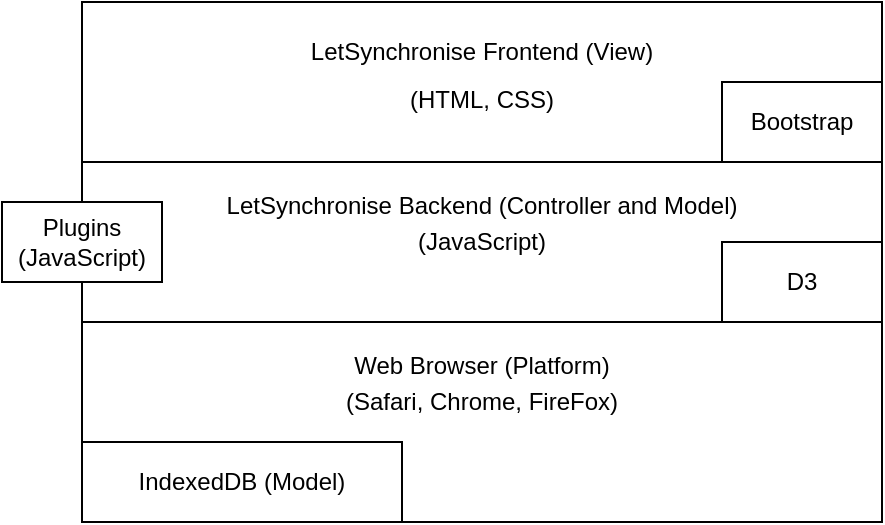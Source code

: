 <mxfile version="21.6.1" type="device" pages="2">
  <diagram id="RvMSct7JwCZ8kxnTdKlj" name="Architecture">
    <mxGraphModel dx="783" dy="550" grid="1" gridSize="10" guides="1" tooltips="1" connect="1" arrows="1" fold="1" page="1" pageScale="1" pageWidth="827" pageHeight="583" math="0" shadow="0">
      <root>
        <mxCell id="AKiRWNQXbBsvhzvE4qeL-0" />
        <mxCell id="AKiRWNQXbBsvhzvE4qeL-1" parent="AKiRWNQXbBsvhzvE4qeL-0" />
        <mxCell id="tF2IUUMAM0JyF27Q4u0H-3" value="&lt;p style=&quot;line-height: 50%;&quot;&gt;LetSynchronise Backend (Controller and Model)&lt;/p&gt;&lt;p style=&quot;line-height: 50%;&quot;&gt;(JavaScript)&lt;/p&gt;" style="rounded=0;whiteSpace=wrap;html=1;verticalAlign=top;" parent="AKiRWNQXbBsvhzvE4qeL-1" vertex="1">
          <mxGeometry x="160" y="160" width="400" height="80" as="geometry" />
        </mxCell>
        <mxCell id="tF2IUUMAM0JyF27Q4u0H-4" value="&lt;p style=&quot;line-height: 100%;&quot;&gt;LetSynchronise Frontend (View)&lt;/p&gt;&lt;p style=&quot;line-height: 100%;&quot;&gt;(HTML, CSS)&lt;/p&gt;" style="rounded=0;whiteSpace=wrap;html=1;verticalAlign=top;" parent="AKiRWNQXbBsvhzvE4qeL-1" vertex="1">
          <mxGeometry x="160" y="80" width="400" height="80" as="geometry" />
        </mxCell>
        <mxCell id="tF2IUUMAM0JyF27Q4u0H-5" value="Bootstrap" style="rounded=0;whiteSpace=wrap;html=1;" parent="AKiRWNQXbBsvhzvE4qeL-1" vertex="1">
          <mxGeometry x="480" y="120" width="80" height="40" as="geometry" />
        </mxCell>
        <mxCell id="tF2IUUMAM0JyF27Q4u0H-6" value="&lt;p style=&quot;line-height: 50%;&quot;&gt;Web Browser (Platform)&lt;/p&gt;&lt;p style=&quot;line-height: 50%;&quot;&gt;(Safari, Chrome, FireFox)&lt;/p&gt;" style="rounded=0;whiteSpace=wrap;html=1;verticalAlign=top;" parent="AKiRWNQXbBsvhzvE4qeL-1" vertex="1">
          <mxGeometry x="160" y="240" width="400" height="100" as="geometry" />
        </mxCell>
        <mxCell id="tF2IUUMAM0JyF27Q4u0H-1" value="D3" style="rounded=0;whiteSpace=wrap;html=1;" parent="AKiRWNQXbBsvhzvE4qeL-1" vertex="1">
          <mxGeometry x="480" y="200" width="80" height="40" as="geometry" />
        </mxCell>
        <mxCell id="zif1QmTYFTcfGSsVF77L-0" value="IndexedDB (Model)" style="rounded=0;whiteSpace=wrap;html=1;" parent="AKiRWNQXbBsvhzvE4qeL-1" vertex="1">
          <mxGeometry x="160" y="300" width="160" height="40" as="geometry" />
        </mxCell>
        <mxCell id="iIhAKDA_kfdrQdlBjJFQ-1" value="Plugins&lt;br&gt;(JavaScript)" style="rounded=0;whiteSpace=wrap;html=1;" parent="AKiRWNQXbBsvhzvE4qeL-1" vertex="1">
          <mxGeometry x="120" y="180" width="80" height="40" as="geometry" />
        </mxCell>
      </root>
    </mxGraphModel>
  </diagram>
  <diagram id="C5RBs43oDa-KdzZeNtuy" name="Class Diagram">
    <mxGraphModel dx="4769" dy="1362" grid="1" gridSize="10" guides="1" tooltips="1" connect="1" arrows="1" fold="1" page="1" pageScale="1" pageWidth="827" pageHeight="1169" math="0" shadow="0">
      <root>
        <mxCell id="WIyWlLk6GJQsqaUBKTNV-0" />
        <mxCell id="WIyWlLk6GJQsqaUBKTNV-1" parent="WIyWlLk6GJQsqaUBKTNV-0" />
        <mxCell id="9QX09DhGcuTigZinVC_e-6" value="Constraint" style="swimlane;fontStyle=2;align=center;verticalAlign=top;childLayout=stackLayout;horizontal=1;startSize=26;horizontalStack=0;resizeParent=1;resizeLast=0;collapsible=1;marginBottom=0;shadow=0;strokeWidth=1;rounded=1;arcSize=6;" parent="WIyWlLk6GJQsqaUBKTNV-1" vertex="1">
          <mxGeometry x="320" y="280" width="160" height="156" as="geometry">
            <mxRectangle x="230" y="140" width="160" height="26" as="alternateBounds" />
          </mxGeometry>
        </mxCell>
        <mxCell id="9QX09DhGcuTigZinVC_e-7" value="Name : String" style="text;align=left;verticalAlign=top;spacingLeft=4;spacingRight=4;overflow=hidden;rotatable=0;points=[[0,0.5],[1,0.5]];portConstraint=eastwest;fontStyle=1;rounded=1;" parent="9QX09DhGcuTigZinVC_e-6" vertex="1">
          <mxGeometry y="26" width="160" height="26" as="geometry" />
        </mxCell>
        <mxCell id="UO7TPKGIbKaWaspDutW2-14" value="Priority : Int" style="text;align=left;verticalAlign=top;spacingLeft=4;spacingRight=4;overflow=hidden;rotatable=0;points=[[0,0.5],[1,0.5]];portConstraint=eastwest;fontStyle=0;rounded=1;" parent="9QX09DhGcuTigZinVC_e-6" vertex="1">
          <mxGeometry y="52" width="160" height="26" as="geometry" />
        </mxCell>
        <mxCell id="9QX09DhGcuTigZinVC_e-8" value="EventChain : EventChain" style="text;align=left;verticalAlign=top;spacingLeft=4;spacingRight=4;overflow=hidden;rotatable=0;points=[[0,0.5],[1,0.5]];portConstraint=eastwest;rounded=1;" parent="9QX09DhGcuTigZinVC_e-6" vertex="1">
          <mxGeometry y="78" width="160" height="26" as="geometry" />
        </mxCell>
        <mxCell id="9QX09DhGcuTigZinVC_e-9" value="Relation : RelationalOperator" style="text;align=left;verticalAlign=top;spacingLeft=4;spacingRight=4;overflow=hidden;rotatable=0;points=[[0,0.5],[1,0.5]];portConstraint=eastwest;shadow=0;html=0;rounded=1;" parent="9QX09DhGcuTigZinVC_e-6" vertex="1">
          <mxGeometry y="104" width="160" height="26" as="geometry" />
        </mxCell>
        <mxCell id="9QX09DhGcuTigZinVC_e-10" value="Time : Int" style="text;align=left;verticalAlign=top;spacingLeft=4;spacingRight=4;overflow=hidden;rotatable=0;points=[[0,0.5],[1,0.5]];portConstraint=eastwest;rounded=1;" parent="9QX09DhGcuTigZinVC_e-6" vertex="1">
          <mxGeometry y="130" width="160" height="26" as="geometry" />
        </mxCell>
        <mxCell id="9QX09DhGcuTigZinVC_e-11" value="Dependency" style="swimlane;fontStyle=2;align=center;verticalAlign=top;childLayout=stackLayout;horizontal=1;startSize=26;horizontalStack=0;resizeParent=1;resizeLast=0;collapsible=1;marginBottom=0;shadow=0;strokeWidth=1;rounded=1;arcSize=7;" parent="WIyWlLk6GJQsqaUBKTNV-1" vertex="1">
          <mxGeometry x="-480" y="280" width="160" height="110" as="geometry">
            <mxRectangle x="230" y="140" width="160" height="26" as="alternateBounds" />
          </mxGeometry>
        </mxCell>
        <mxCell id="9QX09DhGcuTigZinVC_e-12" value="Name : String" style="text;align=left;verticalAlign=top;spacingLeft=4;spacingRight=4;overflow=hidden;rotatable=0;points=[[0,0.5],[1,0.5]];portConstraint=eastwest;fontStyle=1;rounded=1;" parent="9QX09DhGcuTigZinVC_e-11" vertex="1">
          <mxGeometry y="26" width="160" height="26" as="geometry" />
        </mxCell>
        <mxCell id="9QX09DhGcuTigZinVC_e-13" value="Source : TaskPort" style="text;align=left;verticalAlign=top;spacingLeft=4;spacingRight=4;overflow=hidden;rotatable=0;points=[[0,0.5],[1,0.5]];portConstraint=eastwest;shadow=0;html=0;rounded=1;" parent="9QX09DhGcuTigZinVC_e-11" vertex="1">
          <mxGeometry y="52" width="160" height="26" as="geometry" />
        </mxCell>
        <mxCell id="9QX09DhGcuTigZinVC_e-14" value="Destination : TaskPort" style="text;align=left;verticalAlign=top;spacingLeft=4;spacingRight=4;overflow=hidden;rotatable=0;points=[[0,0.5],[1,0.5]];portConstraint=eastwest;rounded=1;" parent="9QX09DhGcuTigZinVC_e-11" vertex="1">
          <mxGeometry y="78" width="160" height="26" as="geometry" />
        </mxCell>
        <mxCell id="9QX09DhGcuTigZinVC_e-15" value="Task" style="swimlane;fontStyle=2;align=center;verticalAlign=top;childLayout=stackLayout;horizontal=1;startSize=26;horizontalStack=0;resizeParent=1;resizeLast=0;collapsible=1;marginBottom=0;shadow=0;strokeWidth=1;rounded=1;fillColor=#FFFFFF;arcSize=7;" parent="WIyWlLk6GJQsqaUBKTNV-1" vertex="1">
          <mxGeometry x="-680" y="280" width="160" height="260" as="geometry">
            <mxRectangle x="230" y="140" width="160" height="26" as="alternateBounds" />
          </mxGeometry>
        </mxCell>
        <mxCell id="9QX09DhGcuTigZinVC_e-16" value="Name : String" style="text;align=left;verticalAlign=top;spacingLeft=4;spacingRight=4;overflow=hidden;rotatable=0;points=[[0,0.5],[1,0.5]];portConstraint=eastwest;rounded=1;fontStyle=1" parent="9QX09DhGcuTigZinVC_e-15" vertex="1">
          <mxGeometry y="26" width="160" height="26" as="geometry" />
        </mxCell>
        <mxCell id="UO7TPKGIbKaWaspDutW2-13" value="Priority : Int" style="text;align=left;verticalAlign=top;spacingLeft=4;spacingRight=4;overflow=hidden;rotatable=0;points=[[0,0.5],[1,0.5]];portConstraint=eastwest;rounded=1;fontStyle=0" parent="9QX09DhGcuTigZinVC_e-15" vertex="1">
          <mxGeometry y="52" width="160" height="26" as="geometry" />
        </mxCell>
        <mxCell id="9QX09DhGcuTigZinVC_e-17" value="InitialOffset : Int" style="text;align=left;verticalAlign=top;spacingLeft=4;spacingRight=4;overflow=hidden;rotatable=0;points=[[0,0.5],[1,0.5]];portConstraint=eastwest;shadow=0;html=0;rounded=1;" parent="9QX09DhGcuTigZinVC_e-15" vertex="1">
          <mxGeometry y="78" width="160" height="26" as="geometry" />
        </mxCell>
        <mxCell id="9QX09DhGcuTigZinVC_e-18" value="ActivationOffset : Int" style="text;align=left;verticalAlign=top;spacingLeft=4;spacingRight=4;overflow=hidden;rotatable=0;points=[[0,0.5],[1,0.5]];portConstraint=eastwest;shadow=0;html=0;rounded=1;" parent="9QX09DhGcuTigZinVC_e-15" vertex="1">
          <mxGeometry y="104" width="160" height="26" as="geometry" />
        </mxCell>
        <mxCell id="9QX09DhGcuTigZinVC_e-19" value="Period : Float" style="text;align=left;verticalAlign=top;spacingLeft=4;spacingRight=4;overflow=hidden;rotatable=0;points=[[0,0.5],[1,0.5]];portConstraint=eastwest;rounded=1;" parent="9QX09DhGcuTigZinVC_e-15" vertex="1">
          <mxGeometry y="130" width="160" height="26" as="geometry" />
        </mxCell>
        <mxCell id="9QX09DhGcuTigZinVC_e-20" value="Duration : Float" style="text;align=left;verticalAlign=top;spacingLeft=4;spacingRight=4;overflow=hidden;rotatable=0;points=[[0,0.5],[1,0.5]];portConstraint=eastwest;rounded=1;" parent="9QX09DhGcuTigZinVC_e-15" vertex="1">
          <mxGeometry y="156" width="160" height="26" as="geometry" />
        </mxCell>
        <mxCell id="9QX09DhGcuTigZinVC_e-21" value="Inputs : String[ ]" style="text;align=left;verticalAlign=top;spacingLeft=4;spacingRight=4;overflow=hidden;rotatable=0;points=[[0,0.5],[1,0.5]];portConstraint=eastwest;rounded=1;" parent="9QX09DhGcuTigZinVC_e-15" vertex="1">
          <mxGeometry y="182" width="160" height="26" as="geometry" />
        </mxCell>
        <mxCell id="9QX09DhGcuTigZinVC_e-22" value="Outputs : String[ ]" style="text;align=left;verticalAlign=top;spacingLeft=4;spacingRight=4;overflow=hidden;rotatable=0;points=[[0,0.5],[1,0.5]];portConstraint=eastwest;rounded=1;" parent="9QX09DhGcuTigZinVC_e-15" vertex="1">
          <mxGeometry y="208" width="160" height="26" as="geometry" />
        </mxCell>
        <mxCell id="7kR__fp5h65hLgDAhlcS-33" value="Core : String" style="text;align=left;verticalAlign=top;spacingLeft=4;spacingRight=4;overflow=hidden;rotatable=0;points=[[0,0.5],[1,0.5]];portConstraint=eastwest;rounded=1;fontStyle=0" vertex="1" parent="9QX09DhGcuTigZinVC_e-15">
          <mxGeometry y="234" width="160" height="26" as="geometry" />
        </mxCell>
        <mxCell id="9QX09DhGcuTigZinVC_e-23" value="System" style="swimlane;fontStyle=2;align=center;verticalAlign=top;childLayout=stackLayout;horizontal=1;startSize=26;horizontalStack=0;resizeParent=1;resizeLast=0;collapsible=1;marginBottom=0;shadow=0;strokeWidth=1;rounded=1;fillColor=#FFF4C3;arcSize=10;" parent="WIyWlLk6GJQsqaUBKTNV-1" vertex="1">
          <mxGeometry x="-1680" y="40" width="2400" height="160" as="geometry">
            <mxRectangle x="330" y="360" width="160" height="26" as="alternateBounds" />
          </mxGeometry>
        </mxCell>
        <mxCell id="9QX09DhGcuTigZinVC_e-33" value="ExecutionTime" style="swimlane;fontStyle=2;align=center;verticalAlign=top;childLayout=stackLayout;horizontal=1;startSize=26;horizontalStack=0;resizeParent=1;resizeLast=0;collapsible=1;marginBottom=0;shadow=0;strokeWidth=1;rounded=1;arcSize=9;" parent="WIyWlLk6GJQsqaUBKTNV-1" vertex="1">
          <mxGeometry x="-680" y="580" width="160" height="110" as="geometry">
            <mxRectangle x="230" y="140" width="160" height="26" as="alternateBounds" />
          </mxGeometry>
        </mxCell>
        <mxCell id="9QX09DhGcuTigZinVC_e-34" value="BCET : Int" style="text;align=left;verticalAlign=top;spacingLeft=4;spacingRight=4;overflow=hidden;rotatable=0;points=[[0,0.5],[1,0.5]];portConstraint=eastwest;shadow=0;html=0;rounded=1;" parent="9QX09DhGcuTigZinVC_e-33" vertex="1">
          <mxGeometry y="26" width="160" height="26" as="geometry" />
        </mxCell>
        <mxCell id="9QX09DhGcuTigZinVC_e-35" value="ACET : Int" style="text;align=left;verticalAlign=top;spacingLeft=4;spacingRight=4;overflow=hidden;rotatable=0;points=[[0,0.5],[1,0.5]];portConstraint=eastwest;rounded=1;" parent="9QX09DhGcuTigZinVC_e-33" vertex="1">
          <mxGeometry y="52" width="160" height="26" as="geometry" />
        </mxCell>
        <mxCell id="9QX09DhGcuTigZinVC_e-36" value="WCET : Int" style="text;align=left;verticalAlign=top;spacingLeft=4;spacingRight=4;overflow=hidden;rotatable=0;points=[[0,0.5],[1,0.5]];portConstraint=eastwest;rounded=1;" parent="9QX09DhGcuTigZinVC_e-33" vertex="1">
          <mxGeometry y="78" width="160" height="26" as="geometry" />
        </mxCell>
        <mxCell id="9QX09DhGcuTigZinVC_e-37" value="" style="endArrow=open;html=1;endSize=12;startArrow=diamondThin;startSize=14;startFill=0;edgeStyle=orthogonalEdgeStyle;align=left;verticalAlign=bottom;rounded=0;entryX=0.5;entryY=0;entryDx=0;entryDy=0;" parent="WIyWlLk6GJQsqaUBKTNV-1" target="9QX09DhGcuTigZinVC_e-15" edge="1">
          <mxGeometry x="-1" y="3" relative="1" as="geometry">
            <mxPoint x="-600" y="200" as="sourcePoint" />
            <mxPoint x="-620" y="270" as="targetPoint" />
          </mxGeometry>
        </mxCell>
        <mxCell id="9QX09DhGcuTigZinVC_e-38" value="" style="endArrow=open;html=1;endSize=12;startArrow=diamondThin;startSize=14;startFill=0;edgeStyle=orthogonalEdgeStyle;align=left;verticalAlign=bottom;rounded=0;entryX=0.5;entryY=0;entryDx=0;entryDy=0;" parent="WIyWlLk6GJQsqaUBKTNV-1" target="9QX09DhGcuTigZinVC_e-11" edge="1">
          <mxGeometry x="-1" y="3" relative="1" as="geometry">
            <mxPoint x="-400" y="200" as="sourcePoint" />
            <mxPoint x="-586" y="300" as="targetPoint" />
          </mxGeometry>
        </mxCell>
        <mxCell id="9QX09DhGcuTigZinVC_e-39" value="" style="endArrow=open;html=1;endSize=12;startArrow=diamondThin;startSize=14;startFill=0;edgeStyle=orthogonalEdgeStyle;align=left;verticalAlign=bottom;rounded=0;entryX=0.5;entryY=0;entryDx=0;entryDy=0;" parent="WIyWlLk6GJQsqaUBKTNV-1" target="9QX09DhGcuTigZinVC_e-6" edge="1">
          <mxGeometry x="-1" y="3" relative="1" as="geometry">
            <mxPoint x="400" y="200" as="sourcePoint" />
            <mxPoint x="-342" y="322" as="targetPoint" />
          </mxGeometry>
        </mxCell>
        <mxCell id="9QX09DhGcuTigZinVC_e-41" value="TaskInstances" style="swimlane;fontStyle=2;align=center;verticalAlign=top;childLayout=stackLayout;horizontal=1;startSize=26;horizontalStack=0;resizeParent=1;resizeLast=0;collapsible=1;marginBottom=0;shadow=0;strokeWidth=1;rounded=1;fillColor=#FFFFFF;arcSize=10;" parent="WIyWlLk6GJQsqaUBKTNV-1" vertex="1">
          <mxGeometry x="-880" y="280" width="160" height="88" as="geometry">
            <mxRectangle x="230" y="140" width="160" height="26" as="alternateBounds" />
          </mxGeometry>
        </mxCell>
        <mxCell id="9QX09DhGcuTigZinVC_e-42" value="Name : String" style="text;align=left;verticalAlign=top;spacingLeft=4;spacingRight=4;overflow=hidden;rotatable=0;points=[[0,0.5],[1,0.5]];portConstraint=eastwest;rounded=1;fontStyle=1" parent="9QX09DhGcuTigZinVC_e-41" vertex="1">
          <mxGeometry y="26" width="160" height="26" as="geometry" />
        </mxCell>
        <mxCell id="9QX09DhGcuTigZinVC_e-43" value="InitialOffset : Int" style="text;align=left;verticalAlign=top;spacingLeft=4;spacingRight=4;overflow=hidden;rotatable=0;points=[[0,0.5],[1,0.5]];portConstraint=eastwest;shadow=0;html=0;rounded=1;" parent="9QX09DhGcuTigZinVC_e-41" vertex="1">
          <mxGeometry y="52" width="160" height="26" as="geometry" />
        </mxCell>
        <mxCell id="9QX09DhGcuTigZinVC_e-44" value="" style="endArrow=block;dashed=1;endFill=0;endSize=12;html=1;rounded=0;entryX=0;entryY=0.5;entryDx=0;entryDy=0;" parent="WIyWlLk6GJQsqaUBKTNV-1" source="9QX09DhGcuTigZinVC_e-42" target="9QX09DhGcuTigZinVC_e-16" edge="1">
          <mxGeometry width="160" relative="1" as="geometry">
            <mxPoint x="-760" y="440" as="sourcePoint" />
            <mxPoint x="-690" y="340" as="targetPoint" />
          </mxGeometry>
        </mxCell>
        <mxCell id="9QX09DhGcuTigZinVC_e-45" value="" style="endArrow=open;html=1;endSize=12;startArrow=diamondThin;startSize=14;startFill=0;edgeStyle=orthogonalEdgeStyle;align=left;verticalAlign=bottom;rounded=0;" parent="WIyWlLk6GJQsqaUBKTNV-1" target="9QX09DhGcuTigZinVC_e-41" edge="1">
          <mxGeometry x="-1" y="3" relative="1" as="geometry">
            <mxPoint x="-800" y="200" as="sourcePoint" />
            <mxPoint x="-592" y="312.0" as="targetPoint" />
          </mxGeometry>
        </mxCell>
        <mxCell id="9QX09DhGcuTigZinVC_e-46" value="TaskPort" style="swimlane;fontStyle=2;align=center;verticalAlign=top;childLayout=stackLayout;horizontal=1;startSize=26;horizontalStack=0;resizeParent=1;resizeLast=0;collapsible=1;marginBottom=0;shadow=0;strokeWidth=1;rounded=1;" parent="WIyWlLk6GJQsqaUBKTNV-1" vertex="1">
          <mxGeometry x="-480" y="430" width="160" height="80" as="geometry">
            <mxRectangle x="230" y="140" width="160" height="26" as="alternateBounds" />
          </mxGeometry>
        </mxCell>
        <mxCell id="9QX09DhGcuTigZinVC_e-47" value="Task : String" style="text;align=left;verticalAlign=top;spacingLeft=4;spacingRight=4;overflow=hidden;rotatable=0;points=[[0,0.5],[1,0.5]];portConstraint=eastwest;shadow=0;html=0;rounded=1;" parent="9QX09DhGcuTigZinVC_e-46" vertex="1">
          <mxGeometry y="26" width="160" height="26" as="geometry" />
        </mxCell>
        <mxCell id="9QX09DhGcuTigZinVC_e-48" value="Port : String" style="text;align=left;verticalAlign=top;spacingLeft=4;spacingRight=4;overflow=hidden;rotatable=0;points=[[0,0.5],[1,0.5]];portConstraint=eastwest;rounded=1;" parent="9QX09DhGcuTigZinVC_e-46" vertex="1">
          <mxGeometry y="52" width="160" height="26" as="geometry" />
        </mxCell>
        <mxCell id="9QX09DhGcuTigZinVC_e-50" value="DependencyInstances" style="swimlane;fontStyle=2;align=center;verticalAlign=top;childLayout=stackLayout;horizontal=1;startSize=26;horizontalStack=0;resizeParent=1;resizeLast=0;collapsible=1;marginBottom=0;shadow=0;strokeWidth=1;rounded=1;arcSize=10;" parent="WIyWlLk6GJQsqaUBKTNV-1" vertex="1">
          <mxGeometry x="-280" y="280" width="160" height="60" as="geometry">
            <mxRectangle x="230" y="140" width="160" height="26" as="alternateBounds" />
          </mxGeometry>
        </mxCell>
        <mxCell id="9QX09DhGcuTigZinVC_e-51" value="Name : String" style="text;align=left;verticalAlign=top;spacingLeft=4;spacingRight=4;overflow=hidden;rotatable=0;points=[[0,0.5],[1,0.5]];portConstraint=eastwest;fontStyle=1;rounded=1;" parent="9QX09DhGcuTigZinVC_e-50" vertex="1">
          <mxGeometry y="26" width="160" height="26" as="geometry" />
        </mxCell>
        <mxCell id="9QX09DhGcuTigZinVC_e-52" value="TaskInstance" style="swimlane;fontStyle=2;align=center;verticalAlign=top;childLayout=stackLayout;horizontal=1;startSize=26;horizontalStack=0;resizeParent=1;resizeLast=0;collapsible=1;marginBottom=0;shadow=0;strokeWidth=1;rounded=1;fillColor=#FFFFFF;arcSize=7;" parent="WIyWlLk6GJQsqaUBKTNV-1" vertex="1">
          <mxGeometry x="-880" y="420" width="160" height="234" as="geometry">
            <mxRectangle x="-580" y="410" width="160" height="26" as="alternateBounds" />
          </mxGeometry>
        </mxCell>
        <mxCell id="9QX09DhGcuTigZinVC_e-53" value="Instance: Int" style="text;align=left;verticalAlign=top;spacingLeft=4;spacingRight=4;overflow=hidden;rotatable=0;points=[[0,0.5],[1,0.5]];portConstraint=eastwest;shadow=0;html=0;rounded=1;fontStyle=1" parent="9QX09DhGcuTigZinVC_e-52" vertex="1">
          <mxGeometry y="26" width="160" height="26" as="geometry" />
        </mxCell>
        <mxCell id="9QX09DhGcuTigZinVC_e-54" value="PeriodStartTime : Int" style="text;align=left;verticalAlign=top;spacingLeft=4;spacingRight=4;overflow=hidden;rotatable=0;points=[[0,0.5],[1,0.5]];portConstraint=eastwest;rounded=1;" parent="9QX09DhGcuTigZinVC_e-52" vertex="1">
          <mxGeometry y="52" width="160" height="26" as="geometry" />
        </mxCell>
        <mxCell id="9QX09DhGcuTigZinVC_e-55" value="LetStartTime : Int" style="text;align=left;verticalAlign=top;spacingLeft=4;spacingRight=4;overflow=hidden;rotatable=0;points=[[0,0.5],[1,0.5]];portConstraint=eastwest;rounded=1;" parent="9QX09DhGcuTigZinVC_e-52" vertex="1">
          <mxGeometry y="78" width="160" height="26" as="geometry" />
        </mxCell>
        <mxCell id="9QX09DhGcuTigZinVC_e-56" value="LetEndTime : Int" style="text;align=left;verticalAlign=top;spacingLeft=4;spacingRight=4;overflow=hidden;rotatable=0;points=[[0,0.5],[1,0.5]];portConstraint=eastwest;rounded=1;" parent="9QX09DhGcuTigZinVC_e-52" vertex="1">
          <mxGeometry y="104" width="160" height="26" as="geometry" />
        </mxCell>
        <mxCell id="9QX09DhGcuTigZinVC_e-57" value="PeriodEndTime : Int" style="text;align=left;verticalAlign=top;spacingLeft=4;spacingRight=4;overflow=hidden;rotatable=0;points=[[0,0.5],[1,0.5]];portConstraint=eastwest;rounded=1;" parent="9QX09DhGcuTigZinVC_e-52" vertex="1">
          <mxGeometry y="130" width="160" height="26" as="geometry" />
        </mxCell>
        <mxCell id="UO7TPKGIbKaWaspDutW2-0" value="Executions : Interval[ ]" style="text;align=left;verticalAlign=top;spacingLeft=4;spacingRight=4;overflow=hidden;rotatable=0;points=[[0,0.5],[1,0.5]];portConstraint=eastwest;rounded=1;" parent="9QX09DhGcuTigZinVC_e-52" vertex="1">
          <mxGeometry y="156" width="160" height="26" as="geometry" />
        </mxCell>
        <mxCell id="UO7TPKGIbKaWaspDutW2-2" value="ExecutionTime : Int" style="text;align=left;verticalAlign=top;spacingLeft=4;spacingRight=4;overflow=hidden;rotatable=0;points=[[0,0.5],[1,0.5]];portConstraint=eastwest;rounded=1;" parent="9QX09DhGcuTigZinVC_e-52" vertex="1">
          <mxGeometry y="182" width="160" height="26" as="geometry" />
        </mxCell>
        <mxCell id="7kR__fp5h65hLgDAhlcS-32" value="CurrentCore : Core" style="text;align=left;verticalAlign=top;spacingLeft=4;spacingRight=4;overflow=hidden;rotatable=0;points=[[0,0.5],[1,0.5]];portConstraint=eastwest;rounded=1;" vertex="1" parent="9QX09DhGcuTigZinVC_e-52">
          <mxGeometry y="208" width="160" height="26" as="geometry" />
        </mxCell>
        <mxCell id="9QX09DhGcuTigZinVC_e-58" value="" style="endArrow=open;html=1;endSize=12;startArrow=diamondThin;startSize=14;startFill=0;edgeStyle=orthogonalEdgeStyle;align=left;verticalAlign=bottom;rounded=0;entryX=0.5;entryY=0;entryDx=0;entryDy=0;exitX=0.5;exitY=1;exitDx=0;exitDy=0;" parent="WIyWlLk6GJQsqaUBKTNV-1" source="9QX09DhGcuTigZinVC_e-41" target="9QX09DhGcuTigZinVC_e-52" edge="1">
          <mxGeometry x="-1" y="3" relative="1" as="geometry">
            <mxPoint x="-592" y="230" as="sourcePoint" />
            <mxPoint x="-592" y="312" as="targetPoint" />
          </mxGeometry>
        </mxCell>
        <mxCell id="9QX09DhGcuTigZinVC_e-59" value="" style="endArrow=block;dashed=1;endFill=0;endSize=12;html=1;rounded=0;entryX=1;entryY=0.5;entryDx=0;entryDy=0;" parent="WIyWlLk6GJQsqaUBKTNV-1" target="9QX09DhGcuTigZinVC_e-12" edge="1">
          <mxGeometry width="160" relative="1" as="geometry">
            <mxPoint x="-280" y="319" as="sourcePoint" />
            <mxPoint x="-832" y="351" as="targetPoint" />
          </mxGeometry>
        </mxCell>
        <mxCell id="9QX09DhGcuTigZinVC_e-60" value="DependencyInstance" style="swimlane;fontStyle=2;align=center;verticalAlign=top;childLayout=stackLayout;horizontal=1;startSize=26;horizontalStack=0;resizeParent=1;resizeLast=0;collapsible=1;marginBottom=0;shadow=0;strokeWidth=1;rounded=1;arcSize=7;" parent="WIyWlLk6GJQsqaUBKTNV-1" vertex="1">
          <mxGeometry x="-280" y="400" width="160" height="120" as="geometry">
            <mxRectangle x="230" y="140" width="160" height="26" as="alternateBounds" />
          </mxGeometry>
        </mxCell>
        <mxCell id="9QX09DhGcuTigZinVC_e-61" value="Instance : Int" style="text;align=left;verticalAlign=top;spacingLeft=4;spacingRight=4;overflow=hidden;rotatable=0;points=[[0,0.5],[1,0.5]];portConstraint=eastwest;fontStyle=1;rounded=1;" parent="9QX09DhGcuTigZinVC_e-60" vertex="1">
          <mxGeometry y="26" width="160" height="26" as="geometry" />
        </mxCell>
        <mxCell id="9QX09DhGcuTigZinVC_e-62" value="SendEvent : Event" style="text;align=left;verticalAlign=top;spacingLeft=4;spacingRight=4;overflow=hidden;rotatable=0;points=[[0,0.5],[1,0.5]];portConstraint=eastwest;shadow=0;html=0;rounded=1;" parent="9QX09DhGcuTigZinVC_e-60" vertex="1">
          <mxGeometry y="52" width="160" height="26" as="geometry" />
        </mxCell>
        <mxCell id="9QX09DhGcuTigZinVC_e-63" value="ReceiveEvent : Event" style="text;align=left;verticalAlign=top;spacingLeft=4;spacingRight=4;overflow=hidden;rotatable=0;points=[[0,0.5],[1,0.5]];portConstraint=eastwest;rounded=1;" parent="9QX09DhGcuTigZinVC_e-60" vertex="1">
          <mxGeometry y="78" width="160" height="26" as="geometry" />
        </mxCell>
        <mxCell id="9QX09DhGcuTigZinVC_e-64" value="" style="endArrow=open;html=1;endSize=12;startArrow=diamondThin;startSize=14;startFill=0;edgeStyle=orthogonalEdgeStyle;align=left;verticalAlign=bottom;rounded=0;entryX=0.5;entryY=0;entryDx=0;entryDy=0;exitX=0.5;exitY=1;exitDx=0;exitDy=0;" parent="WIyWlLk6GJQsqaUBKTNV-1" source="9QX09DhGcuTigZinVC_e-50" target="9QX09DhGcuTigZinVC_e-60" edge="1">
          <mxGeometry x="-1" y="3" relative="1" as="geometry">
            <mxPoint x="80" y="410" as="sourcePoint" />
            <mxPoint x="-257" y="310" as="targetPoint" />
          </mxGeometry>
        </mxCell>
        <mxCell id="9QX09DhGcuTigZinVC_e-65" value="Event" style="swimlane;fontStyle=2;align=center;verticalAlign=top;childLayout=stackLayout;horizontal=1;startSize=26;horizontalStack=0;resizeParent=1;resizeLast=0;collapsible=1;marginBottom=0;shadow=0;strokeWidth=1;rounded=1;arcSize=8;" parent="WIyWlLk6GJQsqaUBKTNV-1" vertex="1">
          <mxGeometry x="-280" y="561" width="160" height="109" as="geometry">
            <mxRectangle x="230" y="140" width="160" height="26" as="alternateBounds" />
          </mxGeometry>
        </mxCell>
        <mxCell id="UO7TPKGIbKaWaspDutW2-12" value="Origin : TaskPort" style="text;strokeColor=none;fillColor=none;align=left;verticalAlign=top;spacingLeft=4;spacingRight=4;overflow=hidden;rotatable=0;points=[[0,0.5],[1,0.5]];portConstraint=eastwest;" parent="9QX09DhGcuTigZinVC_e-65" vertex="1">
          <mxGeometry y="26" width="160" height="26" as="geometry" />
        </mxCell>
        <mxCell id="9QX09DhGcuTigZinVC_e-66" value="TaskInstance : Int" style="text;strokeColor=none;fillColor=none;align=left;verticalAlign=top;spacingLeft=4;spacingRight=4;overflow=hidden;rotatable=0;points=[[0,0.5],[1,0.5]];portConstraint=eastwest;" parent="9QX09DhGcuTigZinVC_e-65" vertex="1">
          <mxGeometry y="52" width="160" height="26" as="geometry" />
        </mxCell>
        <mxCell id="9QX09DhGcuTigZinVC_e-67" value="TimeStamp : Int" style="text;strokeColor=none;fillColor=none;align=left;verticalAlign=top;spacingLeft=4;spacingRight=4;overflow=hidden;rotatable=0;points=[[0,0.5],[1,0.5]];portConstraint=eastwest;" parent="9QX09DhGcuTigZinVC_e-65" vertex="1">
          <mxGeometry y="78" width="160" height="26" as="geometry" />
        </mxCell>
        <mxCell id="9QX09DhGcuTigZinVC_e-68" value="&lt;&lt;enumeration&gt;&gt;&#xa;RelationalOperator" style="swimlane;fontStyle=2;align=center;verticalAlign=top;childLayout=stackLayout;horizontal=1;startSize=40;horizontalStack=0;resizeParent=1;resizeLast=0;collapsible=1;marginBottom=0;shadow=0;strokeWidth=1;rounded=1;arcSize=6;" parent="WIyWlLk6GJQsqaUBKTNV-1" vertex="1">
          <mxGeometry x="320" y="480" width="160" height="180" as="geometry">
            <mxRectangle x="230" y="140" width="160" height="26" as="alternateBounds" />
          </mxGeometry>
        </mxCell>
        <mxCell id="9QX09DhGcuTigZinVC_e-69" value="&lt;" style="text;strokeColor=none;fillColor=none;align=left;verticalAlign=top;spacingLeft=4;spacingRight=4;overflow=hidden;rotatable=0;points=[[0,0.5],[1,0.5]];portConstraint=eastwest;" parent="9QX09DhGcuTigZinVC_e-68" vertex="1">
          <mxGeometry y="40" width="160" height="26" as="geometry" />
        </mxCell>
        <mxCell id="9QX09DhGcuTigZinVC_e-70" value="≤" style="text;align=left;verticalAlign=top;spacingLeft=4;spacingRight=4;overflow=hidden;rotatable=0;points=[[0,0.5],[1,0.5]];portConstraint=eastwest;rounded=1;" parent="9QX09DhGcuTigZinVC_e-68" vertex="1">
          <mxGeometry y="66" width="160" height="26" as="geometry" />
        </mxCell>
        <mxCell id="UO7TPKGIbKaWaspDutW2-17" value="==" style="text;align=left;verticalAlign=top;spacingLeft=4;spacingRight=4;overflow=hidden;rotatable=0;points=[[0,0.5],[1,0.5]];portConstraint=eastwest;rounded=1;" parent="9QX09DhGcuTigZinVC_e-68" vertex="1">
          <mxGeometry y="92" width="160" height="26" as="geometry" />
        </mxCell>
        <mxCell id="9QX09DhGcuTigZinVC_e-71" value="≥" style="text;align=left;verticalAlign=top;spacingLeft=4;spacingRight=4;overflow=hidden;rotatable=0;points=[[0,0.5],[1,0.5]];portConstraint=eastwest;shadow=0;html=0;rounded=1;" parent="9QX09DhGcuTigZinVC_e-68" vertex="1">
          <mxGeometry y="118" width="160" height="26" as="geometry" />
        </mxCell>
        <mxCell id="UO7TPKGIbKaWaspDutW2-15" value="&gt;" style="text;align=left;verticalAlign=top;spacingLeft=4;spacingRight=4;overflow=hidden;rotatable=0;points=[[0,0.5],[1,0.5]];portConstraint=eastwest;shadow=0;html=0;rounded=1;" parent="9QX09DhGcuTigZinVC_e-68" vertex="1">
          <mxGeometry y="144" width="160" height="26" as="geometry" />
        </mxCell>
        <mxCell id="9QX09DhGcuTigZinVC_e-72" value="" style="endArrow=open;endFill=1;endSize=12;html=1;rounded=0;entryX=0.5;entryY=0;entryDx=0;entryDy=0;exitX=0.5;exitY=1;exitDx=0;exitDy=0;" parent="WIyWlLk6GJQsqaUBKTNV-1" source="9QX09DhGcuTigZinVC_e-6" target="9QX09DhGcuTigZinVC_e-68" edge="1">
          <mxGeometry width="160" relative="1" as="geometry">
            <mxPoint x="370" y="450" as="sourcePoint" />
            <mxPoint x="340" y="270" as="targetPoint" />
          </mxGeometry>
        </mxCell>
        <mxCell id="9QX09DhGcuTigZinVC_e-74" value="EventChain" style="swimlane;fontStyle=2;align=center;verticalAlign=top;childLayout=stackLayout;horizontal=1;startSize=26;horizontalStack=0;resizeParent=1;resizeLast=0;collapsible=1;marginBottom=0;shadow=0;strokeWidth=1;rounded=1;arcSize=9;" parent="WIyWlLk6GJQsqaUBKTNV-1" vertex="1">
          <mxGeometry x="-80" y="280" width="160" height="65" as="geometry">
            <mxRectangle x="230" y="140" width="160" height="26" as="alternateBounds" />
          </mxGeometry>
        </mxCell>
        <mxCell id="9QX09DhGcuTigZinVC_e-75" value="Name : String" style="text;align=left;verticalAlign=top;spacingLeft=4;spacingRight=4;overflow=hidden;rotatable=0;points=[[0,0.5],[1,0.5]];portConstraint=eastwest;fontStyle=1;rounded=1;" parent="9QX09DhGcuTigZinVC_e-74" vertex="1">
          <mxGeometry y="26" width="160" height="26" as="geometry" />
        </mxCell>
        <mxCell id="9QX09DhGcuTigZinVC_e-76" value="EventChainInstances" style="swimlane;fontStyle=2;align=center;verticalAlign=top;childLayout=stackLayout;horizontal=1;startSize=26;horizontalStack=0;resizeParent=1;resizeLast=0;collapsible=1;marginBottom=0;shadow=0;strokeWidth=1;rounded=1;arcSize=10;" parent="WIyWlLk6GJQsqaUBKTNV-1" vertex="1">
          <mxGeometry x="120" y="280" width="160" height="60" as="geometry">
            <mxRectangle x="230" y="140" width="160" height="26" as="alternateBounds" />
          </mxGeometry>
        </mxCell>
        <mxCell id="9QX09DhGcuTigZinVC_e-77" value="Name : String" style="text;align=left;verticalAlign=top;spacingLeft=4;spacingRight=4;overflow=hidden;rotatable=0;points=[[0,0.5],[1,0.5]];portConstraint=eastwest;fontStyle=1;rounded=1;" parent="9QX09DhGcuTigZinVC_e-76" vertex="1">
          <mxGeometry y="26" width="160" height="26" as="geometry" />
        </mxCell>
        <mxCell id="9QX09DhGcuTigZinVC_e-78" value="Segment" style="swimlane;fontStyle=2;align=center;verticalAlign=top;childLayout=stackLayout;horizontal=1;startSize=26;horizontalStack=0;resizeParent=1;resizeLast=0;collapsible=1;marginBottom=0;shadow=0;strokeWidth=1;rounded=1;arcSize=8;" parent="WIyWlLk6GJQsqaUBKTNV-1" vertex="1">
          <mxGeometry x="-80" y="400" width="160" height="120" as="geometry">
            <mxRectangle x="230" y="140" width="160" height="26" as="alternateBounds" />
          </mxGeometry>
        </mxCell>
        <mxCell id="9QX09DhGcuTigZinVC_e-79" value="Name : String" style="text;align=left;verticalAlign=top;spacingLeft=4;spacingRight=4;overflow=hidden;rotatable=0;points=[[0,0.5],[1,0.5]];portConstraint=eastwest;fontStyle=1;rounded=1;" parent="9QX09DhGcuTigZinVC_e-78" vertex="1">
          <mxGeometry y="26" width="160" height="26" as="geometry" />
        </mxCell>
        <mxCell id="9QX09DhGcuTigZinVC_e-80" value="Source : TaskPort" style="text;align=left;verticalAlign=top;spacingLeft=4;spacingRight=4;overflow=hidden;rotatable=0;points=[[0,0.5],[1,0.5]];portConstraint=eastwest;shadow=0;html=0;rounded=1;" parent="9QX09DhGcuTigZinVC_e-78" vertex="1">
          <mxGeometry y="52" width="160" height="26" as="geometry" />
        </mxCell>
        <mxCell id="9QX09DhGcuTigZinVC_e-81" value="Destination : TaskPort" style="text;align=left;verticalAlign=top;spacingLeft=4;spacingRight=4;overflow=hidden;rotatable=0;points=[[0,0.5],[1,0.5]];portConstraint=eastwest;rounded=1;" parent="9QX09DhGcuTigZinVC_e-78" vertex="1">
          <mxGeometry y="78" width="160" height="26" as="geometry" />
        </mxCell>
        <mxCell id="9QX09DhGcuTigZinVC_e-82" value="" style="endArrow=open;endFill=1;endSize=12;html=1;rounded=0;exitX=0.5;exitY=1;exitDx=0;exitDy=0;entryX=0.5;entryY=0;entryDx=0;entryDy=0;" parent="WIyWlLk6GJQsqaUBKTNV-1" source="9QX09DhGcuTigZinVC_e-74" target="9QX09DhGcuTigZinVC_e-78" edge="1">
          <mxGeometry width="160" relative="1" as="geometry">
            <mxPoint x="-280" y="280" as="sourcePoint" />
            <mxPoint x="-10" y="445" as="targetPoint" />
          </mxGeometry>
        </mxCell>
        <mxCell id="9QX09DhGcuTigZinVC_e-83" value="" style="endArrow=open;html=1;endSize=12;startArrow=diamondThin;startSize=14;startFill=0;edgeStyle=orthogonalEdgeStyle;align=left;verticalAlign=bottom;rounded=0;entryX=0.5;entryY=0;entryDx=0;entryDy=0;" parent="WIyWlLk6GJQsqaUBKTNV-1" target="9QX09DhGcuTigZinVC_e-50" edge="1">
          <mxGeometry x="-1" y="3" relative="1" as="geometry">
            <mxPoint x="-200.5" y="200" as="sourcePoint" />
            <mxPoint x="-240" y="260" as="targetPoint" />
          </mxGeometry>
        </mxCell>
        <mxCell id="9QX09DhGcuTigZinVC_e-84" value="" style="endArrow=open;html=1;endSize=12;startArrow=diamondThin;startSize=14;startFill=0;edgeStyle=orthogonalEdgeStyle;align=left;verticalAlign=bottom;rounded=0;entryX=0.5;entryY=0;entryDx=0;entryDy=0;" parent="WIyWlLk6GJQsqaUBKTNV-1" target="9QX09DhGcuTigZinVC_e-74" edge="1">
          <mxGeometry x="-1" y="3" relative="1" as="geometry">
            <mxPoint y="200" as="sourcePoint" />
            <mxPoint x="40" y="280" as="targetPoint" />
          </mxGeometry>
        </mxCell>
        <mxCell id="9QX09DhGcuTigZinVC_e-85" value="" style="endArrow=block;dashed=1;endFill=0;endSize=12;html=1;rounded=0;entryX=1;entryY=0.5;entryDx=0;entryDy=0;exitX=0;exitY=0.5;exitDx=0;exitDy=0;" parent="WIyWlLk6GJQsqaUBKTNV-1" source="9QX09DhGcuTigZinVC_e-77" target="9QX09DhGcuTigZinVC_e-75" edge="1">
          <mxGeometry width="160" relative="1" as="geometry">
            <mxPoint x="-270" y="329" as="sourcePoint" />
            <mxPoint x="-310" y="329" as="targetPoint" />
          </mxGeometry>
        </mxCell>
        <mxCell id="9QX09DhGcuTigZinVC_e-86" value="SegmentInstance" style="swimlane;fontStyle=2;align=center;verticalAlign=top;childLayout=stackLayout;horizontal=1;startSize=26;horizontalStack=0;resizeParent=1;resizeLast=0;collapsible=1;marginBottom=0;shadow=0;strokeWidth=1;rounded=1;arcSize=6;" parent="WIyWlLk6GJQsqaUBKTNV-1" vertex="1">
          <mxGeometry x="120" y="400" width="160" height="140" as="geometry">
            <mxRectangle x="230" y="140" width="160" height="26" as="alternateBounds" />
          </mxGeometry>
        </mxCell>
        <mxCell id="9QX09DhGcuTigZinVC_e-87" value="Name : String" style="text;align=left;verticalAlign=top;spacingLeft=4;spacingRight=4;overflow=hidden;rotatable=0;points=[[0,0.5],[1,0.5]];portConstraint=eastwest;fontStyle=1;rounded=1;" parent="9QX09DhGcuTigZinVC_e-86" vertex="1">
          <mxGeometry y="26" width="160" height="26" as="geometry" />
        </mxCell>
        <mxCell id="9QX09DhGcuTigZinVC_e-88" value="Instance : Int" style="text;strokeColor=none;fillColor=none;align=left;verticalAlign=top;spacingLeft=4;spacingRight=4;overflow=hidden;rotatable=0;points=[[0,0.5],[1,0.5]];portConstraint=eastwest;" parent="9QX09DhGcuTigZinVC_e-86" vertex="1">
          <mxGeometry y="52" width="160" height="26" as="geometry" />
        </mxCell>
        <mxCell id="9QX09DhGcuTigZinVC_e-89" value="SendEvent : Event" style="text;align=left;verticalAlign=top;spacingLeft=4;spacingRight=4;overflow=hidden;rotatable=0;points=[[0,0.5],[1,0.5]];portConstraint=eastwest;shadow=0;html=0;rounded=1;" parent="9QX09DhGcuTigZinVC_e-86" vertex="1">
          <mxGeometry y="78" width="160" height="26" as="geometry" />
        </mxCell>
        <mxCell id="9QX09DhGcuTigZinVC_e-90" value="ReceiveEvent : Event" style="text;align=left;verticalAlign=top;spacingLeft=4;spacingRight=4;overflow=hidden;rotatable=0;points=[[0,0.5],[1,0.5]];portConstraint=eastwest;rounded=1;" parent="9QX09DhGcuTigZinVC_e-86" vertex="1">
          <mxGeometry y="104" width="160" height="26" as="geometry" />
        </mxCell>
        <mxCell id="9QX09DhGcuTigZinVC_e-91" value="Successor" style="endArrow=open;endFill=1;endSize=12;html=1;rounded=0;exitX=0.5;exitY=1;exitDx=0;exitDy=0;entryX=0.75;entryY=1;entryDx=0;entryDy=0;" parent="WIyWlLk6GJQsqaUBKTNV-1" source="9QX09DhGcuTigZinVC_e-78" target="9QX09DhGcuTigZinVC_e-78" edge="1">
          <mxGeometry y="-10" width="160" relative="1" as="geometry">
            <mxPoint x="10" y="380" as="sourcePoint" />
            <mxPoint x="10" y="410" as="targetPoint" />
            <Array as="points">
              <mxPoint y="545" />
              <mxPoint x="40" y="545" />
            </Array>
            <mxPoint as="offset" />
          </mxGeometry>
        </mxCell>
        <mxCell id="9QX09DhGcuTigZinVC_e-92" value="Successor" style="endArrow=open;endFill=1;endSize=12;html=1;rounded=0;entryX=0.75;entryY=1;entryDx=0;entryDy=0;exitX=0.5;exitY=1;exitDx=0;exitDy=0;" parent="WIyWlLk6GJQsqaUBKTNV-1" source="9QX09DhGcuTigZinVC_e-86" target="9QX09DhGcuTigZinVC_e-86" edge="1">
          <mxGeometry y="-10" width="160" relative="1" as="geometry">
            <mxPoint x="230" y="555" as="sourcePoint" />
            <mxPoint x="310" y="540" as="targetPoint" />
            <Array as="points">
              <mxPoint x="200" y="570" />
              <mxPoint x="240" y="570" />
            </Array>
            <mxPoint as="offset" />
          </mxGeometry>
        </mxCell>
        <mxCell id="9QX09DhGcuTigZinVC_e-93" value="" style="endArrow=open;html=1;endSize=12;startArrow=diamondThin;startSize=14;startFill=0;edgeStyle=orthogonalEdgeStyle;align=left;verticalAlign=bottom;rounded=0;exitX=0.5;exitY=1;exitDx=0;exitDy=0;" parent="WIyWlLk6GJQsqaUBKTNV-1" source="9QX09DhGcuTigZinVC_e-76" target="9QX09DhGcuTigZinVC_e-86" edge="1">
          <mxGeometry x="-1" y="3" relative="1" as="geometry">
            <mxPoint x="-190" y="350" as="sourcePoint" />
            <mxPoint x="-190" y="410" as="targetPoint" />
          </mxGeometry>
        </mxCell>
        <mxCell id="9QX09DhGcuTigZinVC_e-94" value="" style="endArrow=open;html=1;endSize=12;startArrow=diamondThin;startSize=14;startFill=0;edgeStyle=orthogonalEdgeStyle;align=left;verticalAlign=bottom;rounded=0;entryX=0.5;entryY=0;entryDx=0;entryDy=0;" parent="WIyWlLk6GJQsqaUBKTNV-1" target="9QX09DhGcuTigZinVC_e-76" edge="1">
          <mxGeometry x="-1" y="3" relative="1" as="geometry">
            <mxPoint x="199.5" y="200" as="sourcePoint" />
            <mxPoint x="250" y="240" as="targetPoint" />
            <Array as="points" />
          </mxGeometry>
        </mxCell>
        <mxCell id="9QX09DhGcuTigZinVC_e-102" value="Interval" style="swimlane;fontStyle=2;align=center;verticalAlign=top;childLayout=stackLayout;horizontal=1;startSize=26;horizontalStack=0;resizeParent=1;resizeLast=0;collapsible=1;marginBottom=0;shadow=0;strokeWidth=1;rounded=1;arcSize=10;" parent="WIyWlLk6GJQsqaUBKTNV-1" vertex="1">
          <mxGeometry x="-880" y="680" width="160" height="110" as="geometry">
            <mxRectangle x="230" y="140" width="160" height="26" as="alternateBounds" />
          </mxGeometry>
        </mxCell>
        <mxCell id="9QX09DhGcuTigZinVC_e-103" value="StartTime : Float" style="text;align=left;verticalAlign=top;spacingLeft=4;spacingRight=4;overflow=hidden;rotatable=0;points=[[0,0.5],[1,0.5]];portConstraint=eastwest;fontStyle=0;rounded=1;" parent="9QX09DhGcuTigZinVC_e-102" vertex="1">
          <mxGeometry y="26" width="160" height="26" as="geometry" />
        </mxCell>
        <mxCell id="9QX09DhGcuTigZinVC_e-104" value="EndTime : Float" style="text;align=left;verticalAlign=top;spacingLeft=4;spacingRight=4;overflow=hidden;rotatable=0;points=[[0,0.5],[1,0.5]];portConstraint=eastwest;rounded=1;" parent="9QX09DhGcuTigZinVC_e-102" vertex="1">
          <mxGeometry y="52" width="160" height="26" as="geometry" />
        </mxCell>
        <mxCell id="7kR__fp5h65hLgDAhlcS-31" value="Core : String" style="text;align=left;verticalAlign=top;spacingLeft=4;spacingRight=4;overflow=hidden;rotatable=0;points=[[0,0.5],[1,0.5]];portConstraint=eastwest;fontStyle=0;rounded=1;" vertex="1" parent="9QX09DhGcuTigZinVC_e-102">
          <mxGeometry y="78" width="160" height="26" as="geometry" />
        </mxCell>
        <mxCell id="9QX09DhGcuTigZinVC_e-106" value="&lt;&lt;enumeration&gt;&gt;&#xa;SchedulingPolicy" style="swimlane;fontStyle=2;align=center;verticalAlign=top;childLayout=stackLayout;horizontal=1;startSize=40;horizontalStack=0;resizeParent=1;resizeLast=0;collapsible=1;marginBottom=0;shadow=0;strokeWidth=1;rounded=1;arcSize=6;" parent="WIyWlLk6GJQsqaUBKTNV-1" vertex="1">
          <mxGeometry x="520" y="530" width="200" height="120" as="geometry">
            <mxRectangle x="230" y="140" width="160" height="26" as="alternateBounds" />
          </mxGeometry>
        </mxCell>
        <mxCell id="9QX09DhGcuTigZinVC_e-107" value="RateMonotonic" style="text;strokeColor=none;fillColor=none;align=left;verticalAlign=top;spacingLeft=4;spacingRight=4;overflow=hidden;rotatable=0;points=[[0,0.5],[1,0.5]];portConstraint=eastwest;" parent="9QX09DhGcuTigZinVC_e-106" vertex="1">
          <mxGeometry y="40" width="200" height="26" as="geometry" />
        </mxCell>
        <mxCell id="9QX09DhGcuTigZinVC_e-108" value="EarliestDeadlineFirst" style="text;align=left;verticalAlign=top;spacingLeft=4;spacingRight=4;overflow=hidden;rotatable=0;points=[[0,0.5],[1,0.5]];portConstraint=eastwest;rounded=1;" parent="9QX09DhGcuTigZinVC_e-106" vertex="1">
          <mxGeometry y="66" width="200" height="26" as="geometry" />
        </mxCell>
        <mxCell id="9QX09DhGcuTigZinVC_e-109" value="FixedPriority" style="text;align=left;verticalAlign=top;spacingLeft=4;spacingRight=4;overflow=hidden;rotatable=0;points=[[0,0.5],[1,0.5]];portConstraint=eastwest;shadow=0;html=0;rounded=1;" parent="9QX09DhGcuTigZinVC_e-106" vertex="1">
          <mxGeometry y="92" width="200" height="26" as="geometry" />
        </mxCell>
        <mxCell id="9QX09DhGcuTigZinVC_e-110" value="" style="endArrow=open;endFill=1;endSize=12;html=1;rounded=0;entryX=0.5;entryY=0;entryDx=0;entryDy=0;exitX=0.5;exitY=1;exitDx=0;exitDy=0;" parent="WIyWlLk6GJQsqaUBKTNV-1" source="UO7TPKGIbKaWaspDutW2-22" target="9QX09DhGcuTigZinVC_e-106" edge="1">
          <mxGeometry width="160" relative="1" as="geometry">
            <mxPoint x="770" y="490" as="sourcePoint" />
            <mxPoint x="260" y="330" as="targetPoint" />
          </mxGeometry>
        </mxCell>
        <mxCell id="9QX09DhGcuTigZinVC_e-111" value="&lt;&lt;enumeration&gt;&gt;&#xa;DistributionType" style="swimlane;fontStyle=2;align=center;verticalAlign=top;childLayout=stackLayout;horizontal=1;startSize=40;horizontalStack=0;resizeParent=1;resizeLast=0;collapsible=1;marginBottom=0;shadow=0;strokeWidth=1;rounded=1;arcSize=7;" parent="WIyWlLk6GJQsqaUBKTNV-1" vertex="1">
          <mxGeometry x="-680" y="730" width="160" height="120" as="geometry">
            <mxRectangle x="230" y="140" width="160" height="26" as="alternateBounds" />
          </mxGeometry>
        </mxCell>
        <mxCell id="9QX09DhGcuTigZinVC_e-112" value="Gaussian" style="text;strokeColor=none;fillColor=none;align=left;verticalAlign=top;spacingLeft=4;spacingRight=4;overflow=hidden;rotatable=0;points=[[0,0.5],[1,0.5]];portConstraint=eastwest;" parent="9QX09DhGcuTigZinVC_e-111" vertex="1">
          <mxGeometry y="40" width="160" height="26" as="geometry" />
        </mxCell>
        <mxCell id="9QX09DhGcuTigZinVC_e-113" value="Weibull" style="text;align=left;verticalAlign=top;spacingLeft=4;spacingRight=4;overflow=hidden;rotatable=0;points=[[0,0.5],[1,0.5]];portConstraint=eastwest;rounded=1;" parent="9QX09DhGcuTigZinVC_e-111" vertex="1">
          <mxGeometry y="66" width="160" height="26" as="geometry" />
        </mxCell>
        <mxCell id="9QX09DhGcuTigZinVC_e-114" value="Normal" style="text;align=left;verticalAlign=top;spacingLeft=4;spacingRight=4;overflow=hidden;rotatable=0;points=[[0,0.5],[1,0.5]];portConstraint=eastwest;shadow=0;html=0;rounded=1;" parent="9QX09DhGcuTigZinVC_e-111" vertex="1">
          <mxGeometry y="92" width="160" height="26" as="geometry" />
        </mxCell>
        <mxCell id="9QX09DhGcuTigZinVC_e-115" value="" style="endArrow=open;endFill=1;endSize=12;html=1;rounded=0;entryX=0.5;entryY=0;entryDx=0;entryDy=0;exitX=0.5;exitY=1;exitDx=0;exitDy=0;" parent="WIyWlLk6GJQsqaUBKTNV-1" source="9QX09DhGcuTigZinVC_e-33" target="9QX09DhGcuTigZinVC_e-111" edge="1">
          <mxGeometry width="160" relative="1" as="geometry">
            <mxPoint x="-870" y="1194" as="sourcePoint" />
            <mxPoint x="-930" y="1194" as="targetPoint" />
          </mxGeometry>
        </mxCell>
        <mxCell id="UO7TPKGIbKaWaspDutW2-10" value="" style="endArrow=open;endFill=1;endSize=12;html=1;rounded=0;exitX=0.5;exitY=0;exitDx=0;exitDy=0;entryX=0.5;entryY=1;entryDx=0;entryDy=0;" parent="WIyWlLk6GJQsqaUBKTNV-1" source="9QX09DhGcuTigZinVC_e-33" target="9QX09DhGcuTigZinVC_e-15" edge="1">
          <mxGeometry width="160" relative="1" as="geometry">
            <mxPoint x="-530" y="510" as="sourcePoint" />
            <mxPoint x="-370" y="510" as="targetPoint" />
          </mxGeometry>
        </mxCell>
        <mxCell id="UO7TPKGIbKaWaspDutW2-22" value="ScheduleAndOptimise" style="swimlane;fontStyle=2;align=center;verticalAlign=top;childLayout=stackLayout;horizontal=1;startSize=26;horizontalStack=0;resizeParent=1;resizeLast=0;collapsible=1;marginBottom=0;shadow=0;strokeWidth=1;rounded=1;fillColor=#FFFFFF;arcSize=5;" parent="WIyWlLk6GJQsqaUBKTNV-1" vertex="1">
          <mxGeometry x="520" y="280" width="200" height="140" as="geometry">
            <mxRectangle x="230" y="140" width="160" height="26" as="alternateBounds" />
          </mxGeometry>
        </mxCell>
        <mxCell id="UO7TPKGIbKaWaspDutW2-24" value="Makespan : Int" style="text;align=left;verticalAlign=top;spacingLeft=4;spacingRight=4;overflow=hidden;rotatable=0;points=[[0,0.5],[1,0.5]];portConstraint=eastwest;shadow=0;html=0;rounded=1;" parent="UO7TPKGIbKaWaspDutW2-22" vertex="1">
          <mxGeometry y="26" width="200" height="26" as="geometry" />
        </mxCell>
        <mxCell id="UO7TPKGIbKaWaspDutW2-25" value="Prologue : Int" style="text;align=left;verticalAlign=top;spacingLeft=4;spacingRight=4;overflow=hidden;rotatable=0;points=[[0,0.5],[1,0.5]];portConstraint=eastwest;shadow=0;html=0;rounded=1;" parent="UO7TPKGIbKaWaspDutW2-22" vertex="1">
          <mxGeometry y="52" width="200" height="26" as="geometry" />
        </mxCell>
        <mxCell id="UO7TPKGIbKaWaspDutW2-26" value="HyperPeriod : Int" style="text;align=left;verticalAlign=top;spacingLeft=4;spacingRight=4;overflow=hidden;rotatable=0;points=[[0,0.5],[1,0.5]];portConstraint=eastwest;shadow=0;html=0;rounded=1;" parent="UO7TPKGIbKaWaspDutW2-22" vertex="1">
          <mxGeometry y="78" width="200" height="26" as="geometry" />
        </mxCell>
        <mxCell id="UO7TPKGIbKaWaspDutW2-29" value="System : System" style="text;align=left;verticalAlign=top;spacingLeft=4;spacingRight=4;overflow=hidden;rotatable=0;points=[[0,0.5],[1,0.5]];portConstraint=eastwest;shadow=0;html=0;rounded=1;" parent="UO7TPKGIbKaWaspDutW2-22" vertex="1">
          <mxGeometry y="104" width="200" height="26" as="geometry" />
        </mxCell>
        <mxCell id="UO7TPKGIbKaWaspDutW2-27" value="" style="endArrow=open;endFill=1;endSize=12;html=1;rounded=0;entryX=0.5;entryY=0;entryDx=0;entryDy=0;" parent="WIyWlLk6GJQsqaUBKTNV-1" target="UO7TPKGIbKaWaspDutW2-22" edge="1">
          <mxGeometry width="160" relative="1" as="geometry">
            <mxPoint x="620" y="200" as="sourcePoint" />
            <mxPoint x="770" y="420" as="targetPoint" />
          </mxGeometry>
        </mxCell>
        <mxCell id="UO7TPKGIbKaWaspDutW2-32" value="&lt;&lt;enumeration&gt;&gt;&#xa;Goal" style="swimlane;fontStyle=2;align=center;verticalAlign=top;childLayout=stackLayout;horizontal=1;startSize=40;horizontalStack=0;resizeParent=1;resizeLast=0;collapsible=1;marginBottom=0;shadow=0;strokeWidth=1;rounded=1;arcSize=7;" parent="WIyWlLk6GJQsqaUBKTNV-1" vertex="1">
          <mxGeometry x="520" y="690" width="200" height="100" as="geometry">
            <mxRectangle x="230" y="140" width="160" height="26" as="alternateBounds" />
          </mxGeometry>
        </mxCell>
        <mxCell id="UO7TPKGIbKaWaspDutW2-33" value="MaxResponseTime" style="text;strokeColor=none;fillColor=none;align=left;verticalAlign=top;spacingLeft=4;spacingRight=4;overflow=hidden;rotatable=0;points=[[0,0.5],[1,0.5]];portConstraint=eastwest;" parent="UO7TPKGIbKaWaspDutW2-32" vertex="1">
          <mxGeometry y="40" width="200" height="26" as="geometry" />
        </mxCell>
        <mxCell id="UO7TPKGIbKaWaspDutW2-34" value="MinResponseTime" style="text;align=left;verticalAlign=top;spacingLeft=4;spacingRight=4;overflow=hidden;rotatable=0;points=[[0,0.5],[1,0.5]];portConstraint=eastwest;rounded=1;" parent="UO7TPKGIbKaWaspDutW2-32" vertex="1">
          <mxGeometry y="66" width="200" height="26" as="geometry" />
        </mxCell>
        <mxCell id="UO7TPKGIbKaWaspDutW2-36" value="" style="endArrow=open;endFill=1;endSize=12;html=1;rounded=0;entryX=1;entryY=0.5;entryDx=0;entryDy=0;exitX=1;exitY=0.5;exitDx=0;exitDy=0;" parent="WIyWlLk6GJQsqaUBKTNV-1" source="UO7TPKGIbKaWaspDutW2-26" target="UO7TPKGIbKaWaspDutW2-33" edge="1">
          <mxGeometry width="160" relative="1" as="geometry">
            <mxPoint x="720" y="423" as="sourcePoint" />
            <mxPoint x="870" y="550" as="targetPoint" />
            <Array as="points">
              <mxPoint x="750" y="371" />
              <mxPoint x="750" y="743" />
            </Array>
          </mxGeometry>
        </mxCell>
        <mxCell id="7kR__fp5h65hLgDAhlcS-0" value="SystemOutput" style="swimlane;fontStyle=2;align=center;verticalAlign=top;childLayout=stackLayout;horizontal=1;startSize=26;horizontalStack=0;resizeParent=1;resizeLast=0;collapsible=1;marginBottom=0;shadow=0;strokeWidth=1;rounded=1;fillColor=#FFFFFF;arcSize=10;" vertex="1" parent="WIyWlLk6GJQsqaUBKTNV-1">
          <mxGeometry x="-1080" y="280" width="160" height="60" as="geometry">
            <mxRectangle x="230" y="140" width="160" height="26" as="alternateBounds" />
          </mxGeometry>
        </mxCell>
        <mxCell id="7kR__fp5h65hLgDAhlcS-1" value="Name : String" style="text;align=left;verticalAlign=top;spacingLeft=4;spacingRight=4;overflow=hidden;rotatable=0;points=[[0,0.5],[1,0.5]];portConstraint=eastwest;rounded=1;fontStyle=1" vertex="1" parent="7kR__fp5h65hLgDAhlcS-0">
          <mxGeometry y="26" width="160" height="26" as="geometry" />
        </mxCell>
        <mxCell id="7kR__fp5h65hLgDAhlcS-3" value="SystemInput" style="swimlane;fontStyle=2;align=center;verticalAlign=top;childLayout=stackLayout;horizontal=1;startSize=26;horizontalStack=0;resizeParent=1;resizeLast=0;collapsible=1;marginBottom=0;shadow=0;strokeWidth=1;rounded=1;fillColor=#FFFFFF;arcSize=10;" vertex="1" parent="WIyWlLk6GJQsqaUBKTNV-1">
          <mxGeometry x="-1280" y="280" width="160" height="60" as="geometry">
            <mxRectangle x="230" y="140" width="160" height="26" as="alternateBounds" />
          </mxGeometry>
        </mxCell>
        <mxCell id="7kR__fp5h65hLgDAhlcS-4" value="Name : String" style="text;align=left;verticalAlign=top;spacingLeft=4;spacingRight=4;overflow=hidden;rotatable=0;points=[[0,0.5],[1,0.5]];portConstraint=eastwest;rounded=1;fontStyle=1" vertex="1" parent="7kR__fp5h65hLgDAhlcS-3">
          <mxGeometry y="26" width="160" height="26" as="geometry" />
        </mxCell>
        <mxCell id="7kR__fp5h65hLgDAhlcS-7" value="Core" style="swimlane;fontStyle=2;align=center;verticalAlign=top;childLayout=stackLayout;horizontal=1;startSize=26;horizontalStack=0;resizeParent=1;resizeLast=0;collapsible=1;marginBottom=0;shadow=0;strokeWidth=1;rounded=1;fillColor=#FFFFFF;arcSize=10;" vertex="1" parent="WIyWlLk6GJQsqaUBKTNV-1">
          <mxGeometry x="-1680" y="280" width="160" height="88" as="geometry">
            <mxRectangle x="230" y="140" width="160" height="26" as="alternateBounds" />
          </mxGeometry>
        </mxCell>
        <mxCell id="7kR__fp5h65hLgDAhlcS-8" value="Name : String" style="text;align=left;verticalAlign=top;spacingLeft=4;spacingRight=4;overflow=hidden;rotatable=0;points=[[0,0.5],[1,0.5]];portConstraint=eastwest;rounded=1;fontStyle=1" vertex="1" parent="7kR__fp5h65hLgDAhlcS-7">
          <mxGeometry y="26" width="160" height="26" as="geometry" />
        </mxCell>
        <mxCell id="7kR__fp5h65hLgDAhlcS-9" value="Speedup : Float" style="text;align=left;verticalAlign=top;spacingLeft=4;spacingRight=4;overflow=hidden;rotatable=0;points=[[0,0.5],[1,0.5]];portConstraint=eastwest;shadow=0;html=0;rounded=1;" vertex="1" parent="7kR__fp5h65hLgDAhlcS-7">
          <mxGeometry y="52" width="160" height="26" as="geometry" />
        </mxCell>
        <mxCell id="7kR__fp5h65hLgDAhlcS-13" value="Memory" style="swimlane;fontStyle=2;align=center;verticalAlign=top;childLayout=stackLayout;horizontal=1;startSize=26;horizontalStack=0;resizeParent=1;resizeLast=0;collapsible=1;marginBottom=0;shadow=0;strokeWidth=1;rounded=1;arcSize=9;" vertex="1" parent="WIyWlLk6GJQsqaUBKTNV-1">
          <mxGeometry x="-1480" y="280" width="160" height="110" as="geometry">
            <mxRectangle x="230" y="140" width="160" height="26" as="alternateBounds" />
          </mxGeometry>
        </mxCell>
        <mxCell id="7kR__fp5h65hLgDAhlcS-14" value="Name : String" style="text;align=left;verticalAlign=top;spacingLeft=4;spacingRight=4;overflow=hidden;rotatable=0;points=[[0,0.5],[1,0.5]];portConstraint=eastwest;shadow=0;html=0;rounded=1;fontStyle=1" vertex="1" parent="7kR__fp5h65hLgDAhlcS-13">
          <mxGeometry y="26" width="160" height="26" as="geometry" />
        </mxCell>
        <mxCell id="7kR__fp5h65hLgDAhlcS-15" value="Size : Int" style="text;align=left;verticalAlign=top;spacingLeft=4;spacingRight=4;overflow=hidden;rotatable=0;points=[[0,0.5],[1,0.5]];portConstraint=eastwest;rounded=1;" vertex="1" parent="7kR__fp5h65hLgDAhlcS-13">
          <mxGeometry y="52" width="160" height="26" as="geometry" />
        </mxCell>
        <mxCell id="7kR__fp5h65hLgDAhlcS-16" value="Latency : Float" style="text;align=left;verticalAlign=top;spacingLeft=4;spacingRight=4;overflow=hidden;rotatable=0;points=[[0,0.5],[1,0.5]];portConstraint=eastwest;rounded=1;" vertex="1" parent="7kR__fp5h65hLgDAhlcS-13">
          <mxGeometry y="78" width="160" height="26" as="geometry" />
        </mxCell>
        <mxCell id="7kR__fp5h65hLgDAhlcS-19" value="" style="endArrow=open;html=1;endSize=12;startArrow=diamondThin;startSize=14;startFill=0;edgeStyle=orthogonalEdgeStyle;align=left;verticalAlign=bottom;rounded=0;entryX=0.5;entryY=0;entryDx=0;entryDy=0;" edge="1" parent="WIyWlLk6GJQsqaUBKTNV-1" target="7kR__fp5h65hLgDAhlcS-0">
          <mxGeometry x="-1" y="3" relative="1" as="geometry">
            <mxPoint x="-1000" y="200" as="sourcePoint" />
            <mxPoint x="-970" y="260" as="targetPoint" />
          </mxGeometry>
        </mxCell>
        <mxCell id="7kR__fp5h65hLgDAhlcS-20" value="" style="endArrow=open;html=1;endSize=12;startArrow=diamondThin;startSize=14;startFill=0;edgeStyle=orthogonalEdgeStyle;align=left;verticalAlign=bottom;rounded=0;entryX=0.5;entryY=0;entryDx=0;entryDy=0;" edge="1" parent="WIyWlLk6GJQsqaUBKTNV-1" target="7kR__fp5h65hLgDAhlcS-3">
          <mxGeometry x="-1" y="3" relative="1" as="geometry">
            <mxPoint x="-1200" y="200" as="sourcePoint" />
            <mxPoint x="-1190" y="280" as="targetPoint" />
          </mxGeometry>
        </mxCell>
        <mxCell id="7kR__fp5h65hLgDAhlcS-21" value="" style="endArrow=open;html=1;endSize=12;startArrow=diamondThin;startSize=14;startFill=0;edgeStyle=orthogonalEdgeStyle;align=left;verticalAlign=bottom;rounded=0;entryX=0.5;entryY=0;entryDx=0;entryDy=0;" edge="1" parent="WIyWlLk6GJQsqaUBKTNV-1" target="7kR__fp5h65hLgDAhlcS-13">
          <mxGeometry x="-1" y="3" relative="1" as="geometry">
            <mxPoint x="-1400.33" y="200" as="sourcePoint" />
            <mxPoint x="-1370" y="270" as="targetPoint" />
          </mxGeometry>
        </mxCell>
        <mxCell id="7kR__fp5h65hLgDAhlcS-22" value="" style="endArrow=open;html=1;endSize=12;startArrow=diamondThin;startSize=14;startFill=0;edgeStyle=orthogonalEdgeStyle;align=left;verticalAlign=bottom;rounded=0;entryX=0.5;entryY=0;entryDx=0;entryDy=0;" edge="1" parent="WIyWlLk6GJQsqaUBKTNV-1" target="7kR__fp5h65hLgDAhlcS-7">
          <mxGeometry x="-1" y="3" relative="1" as="geometry">
            <mxPoint x="-1600.33" y="200" as="sourcePoint" />
            <mxPoint x="-1600.33" y="280" as="targetPoint" />
          </mxGeometry>
        </mxCell>
        <mxCell id="7kR__fp5h65hLgDAhlcS-34" value="&lt;&lt;enumeration&gt;&gt;&#xa;ExecutionTiming" style="swimlane;fontStyle=2;align=center;verticalAlign=top;childLayout=stackLayout;horizontal=1;startSize=40;horizontalStack=0;resizeParent=1;resizeLast=0;collapsible=1;marginBottom=0;shadow=0;strokeWidth=1;rounded=1;arcSize=6;" vertex="1" parent="WIyWlLk6GJQsqaUBKTNV-1">
          <mxGeometry x="520" y="830" width="200" height="120" as="geometry">
            <mxRectangle x="230" y="140" width="160" height="26" as="alternateBounds" />
          </mxGeometry>
        </mxCell>
        <mxCell id="7kR__fp5h65hLgDAhlcS-35" value="BCET" style="text;strokeColor=none;fillColor=none;align=left;verticalAlign=top;spacingLeft=4;spacingRight=4;overflow=hidden;rotatable=0;points=[[0,0.5],[1,0.5]];portConstraint=eastwest;" vertex="1" parent="7kR__fp5h65hLgDAhlcS-34">
          <mxGeometry y="40" width="200" height="26" as="geometry" />
        </mxCell>
        <mxCell id="7kR__fp5h65hLgDAhlcS-36" value="Random" style="text;align=left;verticalAlign=top;spacingLeft=4;spacingRight=4;overflow=hidden;rotatable=0;points=[[0,0.5],[1,0.5]];portConstraint=eastwest;rounded=1;" vertex="1" parent="7kR__fp5h65hLgDAhlcS-34">
          <mxGeometry y="66" width="200" height="26" as="geometry" />
        </mxCell>
        <mxCell id="7kR__fp5h65hLgDAhlcS-37" value="WCET" style="text;align=left;verticalAlign=top;spacingLeft=4;spacingRight=4;overflow=hidden;rotatable=0;points=[[0,0.5],[1,0.5]];portConstraint=eastwest;shadow=0;html=0;rounded=1;" vertex="1" parent="7kR__fp5h65hLgDAhlcS-34">
          <mxGeometry y="92" width="200" height="26" as="geometry" />
        </mxCell>
        <mxCell id="7kR__fp5h65hLgDAhlcS-38" value="" style="endArrow=open;endFill=1;endSize=12;html=1;rounded=0;exitX=1;exitY=0.5;exitDx=0;exitDy=0;entryX=1;entryY=0.5;entryDx=0;entryDy=0;" edge="1" parent="WIyWlLk6GJQsqaUBKTNV-1" source="UO7TPKGIbKaWaspDutW2-25" target="7kR__fp5h65hLgDAhlcS-36">
          <mxGeometry width="160" relative="1" as="geometry">
            <mxPoint x="720" y="397.0" as="sourcePoint" />
            <mxPoint x="730" y="753" as="targetPoint" />
            <Array as="points">
              <mxPoint x="770" y="345" />
              <mxPoint x="770" y="909" />
            </Array>
          </mxGeometry>
        </mxCell>
      </root>
    </mxGraphModel>
  </diagram>
</mxfile>
